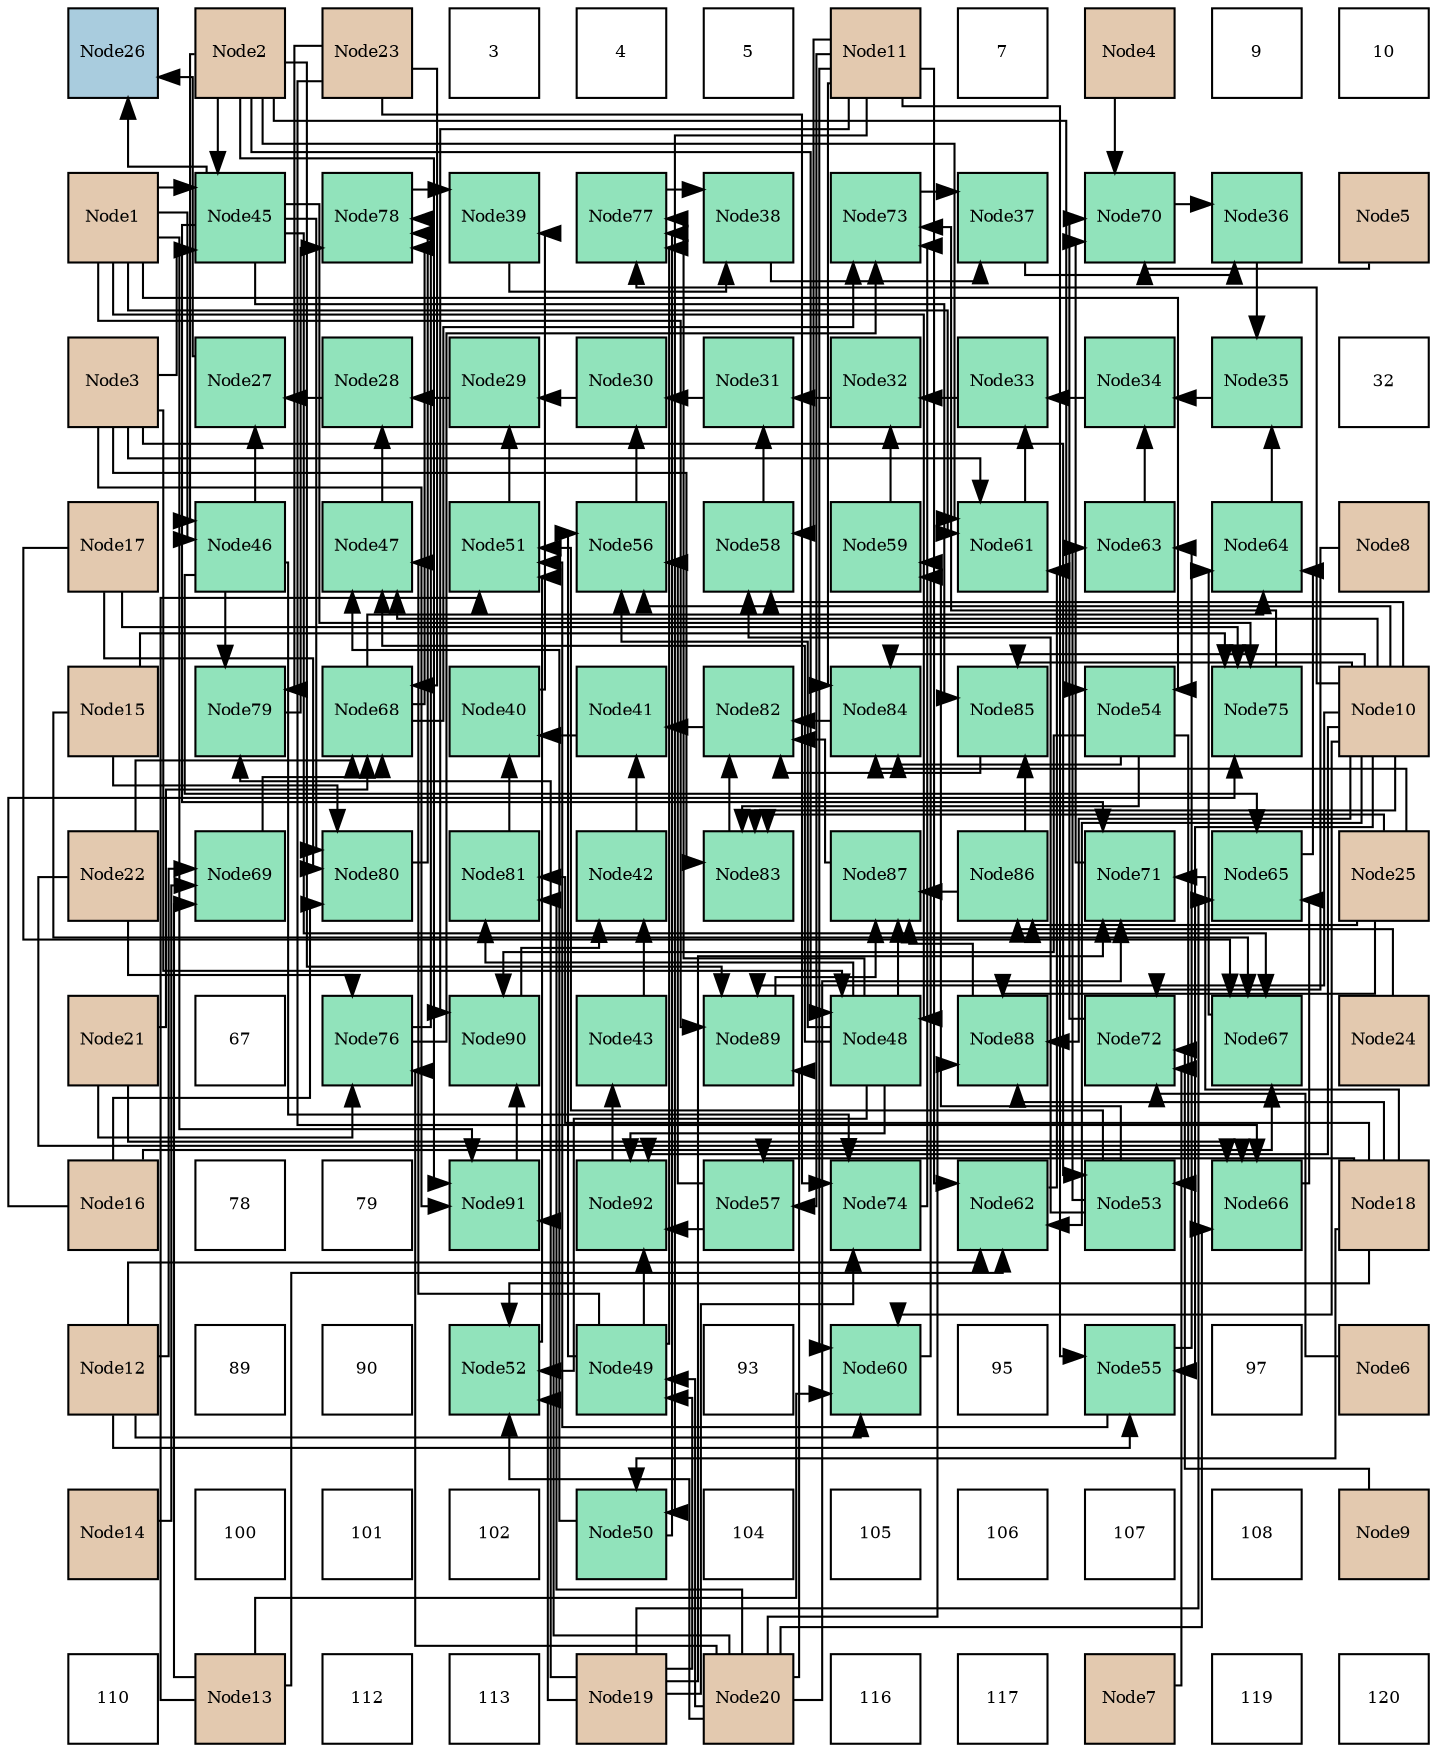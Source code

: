 digraph layout{
 rankdir=TB;
 splines=ortho;
 node [style=filled shape=square fixedsize=true width=0.6];
0[label="Node26", fontsize=8, fillcolor="#a9ccde"];
1[label="Node2", fontsize=8, fillcolor="#e3c9af"];
2[label="Node23", fontsize=8, fillcolor="#e3c9af"];
3[label="3", fontsize=8, fillcolor="#ffffff"];
4[label="4", fontsize=8, fillcolor="#ffffff"];
5[label="5", fontsize=8, fillcolor="#ffffff"];
6[label="Node11", fontsize=8, fillcolor="#e3c9af"];
7[label="7", fontsize=8, fillcolor="#ffffff"];
8[label="Node4", fontsize=8, fillcolor="#e3c9af"];
9[label="9", fontsize=8, fillcolor="#ffffff"];
10[label="10", fontsize=8, fillcolor="#ffffff"];
11[label="Node1", fontsize=8, fillcolor="#e3c9af"];
12[label="Node45", fontsize=8, fillcolor="#91e3bb"];
13[label="Node78", fontsize=8, fillcolor="#91e3bb"];
14[label="Node39", fontsize=8, fillcolor="#91e3bb"];
15[label="Node77", fontsize=8, fillcolor="#91e3bb"];
16[label="Node38", fontsize=8, fillcolor="#91e3bb"];
17[label="Node73", fontsize=8, fillcolor="#91e3bb"];
18[label="Node37", fontsize=8, fillcolor="#91e3bb"];
19[label="Node70", fontsize=8, fillcolor="#91e3bb"];
20[label="Node36", fontsize=8, fillcolor="#91e3bb"];
21[label="Node5", fontsize=8, fillcolor="#e3c9af"];
22[label="Node3", fontsize=8, fillcolor="#e3c9af"];
23[label="Node27", fontsize=8, fillcolor="#91e3bb"];
24[label="Node28", fontsize=8, fillcolor="#91e3bb"];
25[label="Node29", fontsize=8, fillcolor="#91e3bb"];
26[label="Node30", fontsize=8, fillcolor="#91e3bb"];
27[label="Node31", fontsize=8, fillcolor="#91e3bb"];
28[label="Node32", fontsize=8, fillcolor="#91e3bb"];
29[label="Node33", fontsize=8, fillcolor="#91e3bb"];
30[label="Node34", fontsize=8, fillcolor="#91e3bb"];
31[label="Node35", fontsize=8, fillcolor="#91e3bb"];
32[label="32", fontsize=8, fillcolor="#ffffff"];
33[label="Node17", fontsize=8, fillcolor="#e3c9af"];
34[label="Node46", fontsize=8, fillcolor="#91e3bb"];
35[label="Node47", fontsize=8, fillcolor="#91e3bb"];
36[label="Node51", fontsize=8, fillcolor="#91e3bb"];
37[label="Node56", fontsize=8, fillcolor="#91e3bb"];
38[label="Node58", fontsize=8, fillcolor="#91e3bb"];
39[label="Node59", fontsize=8, fillcolor="#91e3bb"];
40[label="Node61", fontsize=8, fillcolor="#91e3bb"];
41[label="Node63", fontsize=8, fillcolor="#91e3bb"];
42[label="Node64", fontsize=8, fillcolor="#91e3bb"];
43[label="Node8", fontsize=8, fillcolor="#e3c9af"];
44[label="Node15", fontsize=8, fillcolor="#e3c9af"];
45[label="Node79", fontsize=8, fillcolor="#91e3bb"];
46[label="Node68", fontsize=8, fillcolor="#91e3bb"];
47[label="Node40", fontsize=8, fillcolor="#91e3bb"];
48[label="Node41", fontsize=8, fillcolor="#91e3bb"];
49[label="Node82", fontsize=8, fillcolor="#91e3bb"];
50[label="Node84", fontsize=8, fillcolor="#91e3bb"];
51[label="Node85", fontsize=8, fillcolor="#91e3bb"];
52[label="Node54", fontsize=8, fillcolor="#91e3bb"];
53[label="Node75", fontsize=8, fillcolor="#91e3bb"];
54[label="Node10", fontsize=8, fillcolor="#e3c9af"];
55[label="Node22", fontsize=8, fillcolor="#e3c9af"];
56[label="Node69", fontsize=8, fillcolor="#91e3bb"];
57[label="Node80", fontsize=8, fillcolor="#91e3bb"];
58[label="Node81", fontsize=8, fillcolor="#91e3bb"];
59[label="Node42", fontsize=8, fillcolor="#91e3bb"];
60[label="Node83", fontsize=8, fillcolor="#91e3bb"];
61[label="Node87", fontsize=8, fillcolor="#91e3bb"];
62[label="Node86", fontsize=8, fillcolor="#91e3bb"];
63[label="Node71", fontsize=8, fillcolor="#91e3bb"];
64[label="Node65", fontsize=8, fillcolor="#91e3bb"];
65[label="Node25", fontsize=8, fillcolor="#e3c9af"];
66[label="Node21", fontsize=8, fillcolor="#e3c9af"];
67[label="67", fontsize=8, fillcolor="#ffffff"];
68[label="Node76", fontsize=8, fillcolor="#91e3bb"];
69[label="Node90", fontsize=8, fillcolor="#91e3bb"];
70[label="Node43", fontsize=8, fillcolor="#91e3bb"];
71[label="Node89", fontsize=8, fillcolor="#91e3bb"];
72[label="Node48", fontsize=8, fillcolor="#91e3bb"];
73[label="Node88", fontsize=8, fillcolor="#91e3bb"];
74[label="Node72", fontsize=8, fillcolor="#91e3bb"];
75[label="Node67", fontsize=8, fillcolor="#91e3bb"];
76[label="Node24", fontsize=8, fillcolor="#e3c9af"];
77[label="Node16", fontsize=8, fillcolor="#e3c9af"];
78[label="78", fontsize=8, fillcolor="#ffffff"];
79[label="79", fontsize=8, fillcolor="#ffffff"];
80[label="Node91", fontsize=8, fillcolor="#91e3bb"];
81[label="Node92", fontsize=8, fillcolor="#91e3bb"];
82[label="Node57", fontsize=8, fillcolor="#91e3bb"];
83[label="Node74", fontsize=8, fillcolor="#91e3bb"];
84[label="Node62", fontsize=8, fillcolor="#91e3bb"];
85[label="Node53", fontsize=8, fillcolor="#91e3bb"];
86[label="Node66", fontsize=8, fillcolor="#91e3bb"];
87[label="Node18", fontsize=8, fillcolor="#e3c9af"];
88[label="Node12", fontsize=8, fillcolor="#e3c9af"];
89[label="89", fontsize=8, fillcolor="#ffffff"];
90[label="90", fontsize=8, fillcolor="#ffffff"];
91[label="Node52", fontsize=8, fillcolor="#91e3bb"];
92[label="Node49", fontsize=8, fillcolor="#91e3bb"];
93[label="93", fontsize=8, fillcolor="#ffffff"];
94[label="Node60", fontsize=8, fillcolor="#91e3bb"];
95[label="95", fontsize=8, fillcolor="#ffffff"];
96[label="Node55", fontsize=8, fillcolor="#91e3bb"];
97[label="97", fontsize=8, fillcolor="#ffffff"];
98[label="Node6", fontsize=8, fillcolor="#e3c9af"];
99[label="Node14", fontsize=8, fillcolor="#e3c9af"];
100[label="100", fontsize=8, fillcolor="#ffffff"];
101[label="101", fontsize=8, fillcolor="#ffffff"];
102[label="102", fontsize=8, fillcolor="#ffffff"];
103[label="Node50", fontsize=8, fillcolor="#91e3bb"];
104[label="104", fontsize=8, fillcolor="#ffffff"];
105[label="105", fontsize=8, fillcolor="#ffffff"];
106[label="106", fontsize=8, fillcolor="#ffffff"];
107[label="107", fontsize=8, fillcolor="#ffffff"];
108[label="108", fontsize=8, fillcolor="#ffffff"];
109[label="Node9", fontsize=8, fillcolor="#e3c9af"];
110[label="110", fontsize=8, fillcolor="#ffffff"];
111[label="Node13", fontsize=8, fillcolor="#e3c9af"];
112[label="112", fontsize=8, fillcolor="#ffffff"];
113[label="113", fontsize=8, fillcolor="#ffffff"];
114[label="Node19", fontsize=8, fillcolor="#e3c9af"];
115[label="Node20", fontsize=8, fillcolor="#e3c9af"];
116[label="116", fontsize=8, fillcolor="#ffffff"];
117[label="117", fontsize=8, fillcolor="#ffffff"];
118[label="Node7", fontsize=8, fillcolor="#e3c9af"];
119[label="119", fontsize=8, fillcolor="#ffffff"];
120[label="120", fontsize=8, fillcolor="#ffffff"];
edge [constraint=false, style=vis];23 -> 0;
12 -> 0;
24 -> 23;
34 -> 23;
25 -> 24;
35 -> 24;
26 -> 25;
36 -> 25;
27 -> 26;
37 -> 26;
28 -> 27;
38 -> 27;
29 -> 28;
39 -> 28;
30 -> 29;
40 -> 29;
31 -> 30;
41 -> 30;
20 -> 31;
42 -> 31;
18 -> 20;
19 -> 20;
16 -> 18;
17 -> 18;
14 -> 16;
15 -> 16;
47 -> 14;
13 -> 14;
48 -> 47;
58 -> 47;
59 -> 48;
49 -> 48;
70 -> 59;
69 -> 59;
81 -> 70;
91 -> 36;
85 -> 36;
96 -> 36;
111 -> 36;
85 -> 38;
54 -> 38;
6 -> 38;
85 -> 39;
94 -> 39;
85 -> 41;
96 -> 41;
64 -> 42;
75 -> 42;
46 -> 42;
63 -> 19;
74 -> 19;
8 -> 19;
21 -> 19;
46 -> 17;
83 -> 17;
53 -> 17;
68 -> 17;
46 -> 13;
45 -> 13;
57 -> 13;
68 -> 13;
60 -> 49;
50 -> 49;
51 -> 49;
61 -> 49;
72 -> 35;
92 -> 35;
103 -> 35;
54 -> 35;
72 -> 91;
87 -> 91;
114 -> 91;
115 -> 91;
52 -> 85;
22 -> 85;
72 -> 37;
92 -> 37;
82 -> 37;
54 -> 37;
84 -> 40;
11 -> 40;
1 -> 40;
22 -> 40;
34 -> 64;
86 -> 64;
114 -> 64;
12 -> 75;
44 -> 75;
77 -> 75;
33 -> 75;
56 -> 46;
66 -> 46;
55 -> 46;
2 -> 46;
12 -> 63;
87 -> 63;
114 -> 63;
115 -> 63;
34 -> 83;
114 -> 83;
2 -> 83;
12 -> 53;
44 -> 53;
77 -> 53;
33 -> 53;
72 -> 15;
92 -> 15;
103 -> 15;
54 -> 15;
34 -> 45;
114 -> 45;
2 -> 45;
12 -> 57;
44 -> 57;
77 -> 57;
33 -> 57;
72 -> 58;
87 -> 58;
115 -> 58;
52 -> 60;
22 -> 60;
54 -> 60;
65 -> 60;
52 -> 50;
54 -> 50;
6 -> 50;
65 -> 50;
12 -> 51;
62 -> 51;
54 -> 51;
72 -> 61;
62 -> 61;
73 -> 61;
71 -> 61;
52 -> 69;
80 -> 69;
6 -> 69;
72 -> 81;
92 -> 81;
82 -> 81;
54 -> 81;
11 -> 12;
1 -> 12;
22 -> 12;
11 -> 34;
1 -> 34;
11 -> 72;
1 -> 72;
22 -> 72;
114 -> 92;
115 -> 92;
6 -> 103;
87 -> 103;
11 -> 52;
1 -> 52;
54 -> 96;
6 -> 96;
88 -> 96;
6 -> 82;
87 -> 82;
54 -> 94;
6 -> 94;
88 -> 94;
111 -> 94;
54 -> 84;
6 -> 84;
88 -> 84;
111 -> 84;
115 -> 86;
66 -> 86;
55 -> 86;
2 -> 86;
88 -> 56;
111 -> 56;
99 -> 56;
98 -> 74;
118 -> 74;
43 -> 74;
109 -> 74;
115 -> 68;
66 -> 68;
55 -> 68;
76 -> 62;
65 -> 62;
54 -> 73;
87 -> 73;
115 -> 73;
65 -> 73;
11 -> 71;
1 -> 71;
54 -> 71;
115 -> 71;
11 -> 80;
1 -> 80;
22 -> 80;
115 -> 80;
edge [constraint=true, style=invis];
0 -> 11 -> 22 -> 33 -> 44 -> 55 -> 66 -> 77 -> 88 -> 99 -> 110;
1 -> 12 -> 23 -> 34 -> 45 -> 56 -> 67 -> 78 -> 89 -> 100 -> 111;
2 -> 13 -> 24 -> 35 -> 46 -> 57 -> 68 -> 79 -> 90 -> 101 -> 112;
3 -> 14 -> 25 -> 36 -> 47 -> 58 -> 69 -> 80 -> 91 -> 102 -> 113;
4 -> 15 -> 26 -> 37 -> 48 -> 59 -> 70 -> 81 -> 92 -> 103 -> 114;
5 -> 16 -> 27 -> 38 -> 49 -> 60 -> 71 -> 82 -> 93 -> 104 -> 115;
6 -> 17 -> 28 -> 39 -> 50 -> 61 -> 72 -> 83 -> 94 -> 105 -> 116;
7 -> 18 -> 29 -> 40 -> 51 -> 62 -> 73 -> 84 -> 95 -> 106 -> 117;
8 -> 19 -> 30 -> 41 -> 52 -> 63 -> 74 -> 85 -> 96 -> 107 -> 118;
9 -> 20 -> 31 -> 42 -> 53 -> 64 -> 75 -> 86 -> 97 -> 108 -> 119;
10 -> 21 -> 32 -> 43 -> 54 -> 65 -> 76 -> 87 -> 98 -> 109 -> 120;
rank = same {0 -> 1 -> 2 -> 3 -> 4 -> 5 -> 6 -> 7 -> 8 -> 9 -> 10};
rank = same {11 -> 12 -> 13 -> 14 -> 15 -> 16 -> 17 -> 18 -> 19 -> 20 -> 21};
rank = same {22 -> 23 -> 24 -> 25 -> 26 -> 27 -> 28 -> 29 -> 30 -> 31 -> 32};
rank = same {33 -> 34 -> 35 -> 36 -> 37 -> 38 -> 39 -> 40 -> 41 -> 42 -> 43};
rank = same {44 -> 45 -> 46 -> 47 -> 48 -> 49 -> 50 -> 51 -> 52 -> 53 -> 54};
rank = same {55 -> 56 -> 57 -> 58 -> 59 -> 60 -> 61 -> 62 -> 63 -> 64 -> 65};
rank = same {66 -> 67 -> 68 -> 69 -> 70 -> 71 -> 72 -> 73 -> 74 -> 75 -> 76};
rank = same {77 -> 78 -> 79 -> 80 -> 81 -> 82 -> 83 -> 84 -> 85 -> 86 -> 87};
rank = same {88 -> 89 -> 90 -> 91 -> 92 -> 93 -> 94 -> 95 -> 96 -> 97 -> 98};
rank = same {99 -> 100 -> 101 -> 102 -> 103 -> 104 -> 105 -> 106 -> 107 -> 108 -> 109};
rank = same {110 -> 111 -> 112 -> 113 -> 114 -> 115 -> 116 -> 117 -> 118 -> 119 -> 120};
}
